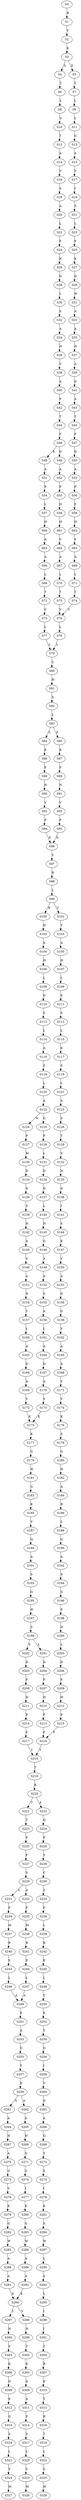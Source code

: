 strict digraph  {
	S0 -> S1 [ label = R ];
	S1 -> S2 [ label = Y ];
	S2 -> S3 [ label = K ];
	S3 -> S4 [ label = S ];
	S3 -> S5 [ label = E ];
	S4 -> S6 [ label = T ];
	S5 -> S7 [ label = T ];
	S6 -> S8 [ label = L ];
	S7 -> S9 [ label = L ];
	S8 -> S10 [ label = V ];
	S9 -> S11 [ label = V ];
	S10 -> S12 [ label = T ];
	S11 -> S13 [ label = G ];
	S12 -> S14 [ label = S ];
	S13 -> S15 [ label = S ];
	S14 -> S16 [ label = V ];
	S15 -> S17 [ label = V ];
	S16 -> S18 [ label = S ];
	S17 -> S19 [ label = I ];
	S18 -> S20 [ label = A ];
	S19 -> S21 [ label = S ];
	S20 -> S22 [ label = L ];
	S21 -> S23 [ label = L ];
	S22 -> S24 [ label = F ];
	S23 -> S25 [ label = F ];
	S24 -> S26 [ label = K ];
	S25 -> S27 [ label = K ];
	S26 -> S28 [ label = D ];
	S27 -> S29 [ label = D ];
	S28 -> S30 [ label = L ];
	S29 -> S31 [ label = W ];
	S30 -> S32 [ label = S ];
	S31 -> S33 [ label = A ];
	S32 -> S34 [ label = A ];
	S33 -> S35 [ label = A ];
	S34 -> S36 [ label = H ];
	S35 -> S37 [ label = H ];
	S36 -> S38 [ label = V ];
	S37 -> S39 [ label = A ];
	S38 -> S40 [ label = A ];
	S39 -> S41 [ label = D ];
	S40 -> S42 [ label = P ];
	S41 -> S43 [ label = A ];
	S42 -> S44 [ label = T ];
	S43 -> S45 [ label = T ];
	S44 -> S46 [ label = F ];
	S45 -> S47 [ label = F ];
	S46 -> S48 [ label = E ];
	S46 -> S49 [ label = D ];
	S47 -> S50 [ label = D ];
	S48 -> S51 [ label = A ];
	S49 -> S52 [ label = A ];
	S50 -> S53 [ label = A ];
	S51 -> S54 [ label = P ];
	S52 -> S55 [ label = P ];
	S53 -> S56 [ label = P ];
	S54 -> S57 [ label = L ];
	S55 -> S58 [ label = H ];
	S56 -> S59 [ label = F ];
	S57 -> S60 [ label = H ];
	S58 -> S61 [ label = H ];
	S59 -> S62 [ label = H ];
	S60 -> S63 [ label = A ];
	S61 -> S64 [ label = S ];
	S62 -> S65 [ label = S ];
	S63 -> S66 [ label = A ];
	S64 -> S67 [ label = A ];
	S65 -> S68 [ label = A ];
	S66 -> S69 [ label = L ];
	S67 -> S70 [ label = L ];
	S68 -> S71 [ label = L ];
	S69 -> S72 [ label = T ];
	S70 -> S73 [ label = T ];
	S71 -> S74 [ label = T ];
	S72 -> S75 [ label = V ];
	S73 -> S76 [ label = V ];
	S74 -> S76 [ label = V ];
	S75 -> S77 [ label = L ];
	S76 -> S78 [ label = L ];
	S77 -> S79 [ label = L ];
	S78 -> S79 [ label = L ];
	S79 -> S80 [ label = C ];
	S80 -> S81 [ label = H ];
	S81 -> S82 [ label = S ];
	S82 -> S83 [ label = L ];
	S83 -> S84 [ label = L ];
	S83 -> S85 [ label = F ];
	S84 -> S86 [ label = K ];
	S85 -> S87 [ label = K ];
	S86 -> S88 [ label = F ];
	S87 -> S89 [ label = F ];
	S88 -> S90 [ label = N ];
	S89 -> S91 [ label = N ];
	S90 -> S92 [ label = V ];
	S91 -> S93 [ label = V ];
	S92 -> S94 [ label = P ];
	S93 -> S95 [ label = P ];
	S94 -> S96 [ label = D ];
	S95 -> S96 [ label = D ];
	S96 -> S97 [ label = V ];
	S97 -> S98 [ label = R ];
	S98 -> S99 [ label = L ];
	S99 -> S100 [ label = K ];
	S99 -> S101 [ label = V ];
	S100 -> S102 [ label = H ];
	S101 -> S103 [ label = Y ];
	S102 -> S104 [ label = A ];
	S103 -> S105 [ label = A ];
	S104 -> S106 [ label = H ];
	S105 -> S107 [ label = H ];
	S106 -> S108 [ label = L ];
	S107 -> S109 [ label = L ];
	S108 -> S110 [ label = D ];
	S109 -> S111 [ label = E ];
	S110 -> S112 [ label = S ];
	S111 -> S113 [ label = S ];
	S112 -> S114 [ label = L ];
	S113 -> S115 [ label = L ];
	S114 -> S116 [ label = A ];
	S115 -> S117 [ label = K ];
	S116 -> S118 [ label = S ];
	S117 -> S119 [ label = S ];
	S118 -> S120 [ label = L ];
	S119 -> S121 [ label = L ];
	S120 -> S122 [ label = A ];
	S121 -> S123 [ label = A ];
	S122 -> S124 [ label = N ];
	S122 -> S125 [ label = G ];
	S123 -> S126 [ label = S ];
	S124 -> S127 [ label = P ];
	S125 -> S128 [ label = P ];
	S126 -> S129 [ label = T ];
	S127 -> S130 [ label = M ];
	S128 -> S131 [ label = L ];
	S129 -> S132 [ label = V ];
	S130 -> S133 [ label = D ];
	S131 -> S134 [ label = D ];
	S132 -> S135 [ label = N ];
	S133 -> S136 [ label = D ];
	S134 -> S137 [ label = D ];
	S135 -> S138 [ label = D ];
	S136 -> S139 [ label = V ];
	S137 -> S140 [ label = L ];
	S138 -> S141 [ label = I ];
	S139 -> S142 [ label = H ];
	S140 -> S143 [ label = H ];
	S141 -> S144 [ label = S ];
	S142 -> S145 [ label = A ];
	S143 -> S146 [ label = G ];
	S144 -> S147 [ label = K ];
	S145 -> S148 [ label = V ];
	S146 -> S149 [ label = A ];
	S147 -> S150 [ label = V ];
	S148 -> S151 [ label = A ];
	S149 -> S152 [ label = A ];
	S150 -> S153 [ label = A ];
	S151 -> S154 [ label = N ];
	S152 -> S155 [ label = S ];
	S153 -> S156 [ label = D ];
	S154 -> S157 [ label = T ];
	S155 -> S158 [ label = A ];
	S156 -> S159 [ label = G ];
	S157 -> S160 [ label = L ];
	S158 -> S161 [ label = L ];
	S159 -> S162 [ label = V ];
	S160 -> S163 [ label = A ];
	S161 -> S164 [ label = A ];
	S162 -> S165 [ label = A ];
	S163 -> S166 [ label = D ];
	S164 -> S167 [ label = D ];
	S165 -> S168 [ label = A ];
	S166 -> S169 [ label = A ];
	S167 -> S170 [ label = A ];
	S168 -> S171 [ label = V ];
	S169 -> S172 [ label = V ];
	S170 -> S173 [ label = V ];
	S171 -> S174 [ label = V ];
	S172 -> S175 [ label = K ];
	S173 -> S175 [ label = K ];
	S174 -> S176 [ label = K ];
	S175 -> S177 [ label = K ];
	S176 -> S178 [ label = S ];
	S177 -> S179 [ label = G ];
	S178 -> S180 [ label = G ];
	S179 -> S181 [ label = H ];
	S180 -> S182 [ label = H ];
	S181 -> S183 [ label = G ];
	S182 -> S184 [ label = A ];
	S183 -> S185 [ label = K ];
	S184 -> S186 [ label = R ];
	S185 -> S187 [ label = V ];
	S186 -> S188 [ label = L ];
	S187 -> S189 [ label = Q ];
	S188 -> S190 [ label = Q ];
	S189 -> S191 [ label = A ];
	S190 -> S192 [ label = A ];
	S191 -> S193 [ label = S ];
	S192 -> S194 [ label = S ];
	S193 -> S195 [ label = G ];
	S194 -> S196 [ label = G ];
	S195 -> S197 [ label = H ];
	S196 -> S198 [ label = S ];
	S197 -> S199 [ label = S ];
	S198 -> S200 [ label = H ];
	S199 -> S201 [ label = L ];
	S199 -> S202 [ label = V ];
	S200 -> S203 [ label = L ];
	S201 -> S204 [ label = D ];
	S202 -> S205 [ label = D ];
	S203 -> S206 [ label = D ];
	S204 -> S207 [ label = F ];
	S205 -> S208 [ label = F ];
	S206 -> S209 [ label = F ];
	S207 -> S210 [ label = H ];
	S208 -> S211 [ label = H ];
	S209 -> S212 [ label = H ];
	S210 -> S213 [ label = P ];
	S211 -> S214 [ label = P ];
	S212 -> S215 [ label = P ];
	S213 -> S216 [ label = F ];
	S214 -> S217 [ label = F ];
	S215 -> S216 [ label = F ];
	S216 -> S218 [ label = Y ];
	S217 -> S218 [ label = Y ];
	S218 -> S219 [ label = T ];
	S219 -> S220 [ label = K ];
	S220 -> S221 [ label = T ];
	S220 -> S222 [ label = A ];
	S221 -> S223 [ label = T ];
	S222 -> S224 [ label = Q ];
	S223 -> S225 [ label = P ];
	S224 -> S226 [ label = P ];
	S225 -> S227 [ label = F ];
	S226 -> S228 [ label = Y ];
	S227 -> S229 [ label = S ];
	S228 -> S230 [ label = C ];
	S229 -> S231 [ label = L ];
	S229 -> S232 [ label = A ];
	S230 -> S233 [ label = S ];
	S231 -> S234 [ label = F ];
	S232 -> S235 [ label = F ];
	S233 -> S236 [ label = F ];
	S234 -> S237 [ label = M ];
	S235 -> S238 [ label = M ];
	S236 -> S239 [ label = L ];
	S237 -> S240 [ label = R ];
	S238 -> S241 [ label = R ];
	S239 -> S242 [ label = R ];
	S240 -> S243 [ label = E ];
	S241 -> S244 [ label = E ];
	S242 -> S245 [ label = E ];
	S243 -> S246 [ label = L ];
	S244 -> S247 [ label = L ];
	S245 -> S248 [ label = L ];
	S246 -> S249 [ label = A ];
	S247 -> S249 [ label = A ];
	S248 -> S250 [ label = T ];
	S249 -> S251 [ label = E ];
	S250 -> S252 [ label = E ];
	S251 -> S253 [ label = A ];
	S252 -> S254 [ label = T ];
	S253 -> S255 [ label = G ];
	S254 -> S256 [ label = G ];
	S255 -> S257 [ label = Y ];
	S256 -> S258 [ label = I ];
	S257 -> S259 [ label = E ];
	S258 -> S260 [ label = V ];
	S259 -> S261 [ label = G ];
	S259 -> S262 [ label = A ];
	S260 -> S263 [ label = D ];
	S261 -> S264 [ label = A ];
	S262 -> S265 [ label = G ];
	S263 -> S266 [ label = A ];
	S264 -> S267 [ label = H ];
	S265 -> S268 [ label = H ];
	S266 -> S269 [ label = Q ];
	S267 -> S270 [ label = A ];
	S268 -> S271 [ label = G ];
	S269 -> S272 [ label = T ];
	S270 -> S273 [ label = G ];
	S271 -> S274 [ label = G ];
	S272 -> S275 [ label = S ];
	S273 -> S276 [ label = V ];
	S274 -> S277 [ label = I ];
	S275 -> S278 [ label = I ];
	S276 -> S279 [ label = K ];
	S277 -> S280 [ label = K ];
	S278 -> S281 [ label = K ];
	S279 -> S282 [ label = G ];
	S280 -> S283 [ label = G ];
	S281 -> S284 [ label = S ];
	S282 -> S285 [ label = W ];
	S283 -> S286 [ label = W ];
	S284 -> S287 [ label = W ];
	S285 -> S288 [ label = A ];
	S286 -> S289 [ label = A ];
	S287 -> S290 [ label = L ];
	S288 -> S291 [ label = A ];
	S289 -> S292 [ label = A ];
	S290 -> S293 [ label = S ];
	S291 -> S294 [ label = K ];
	S292 -> S294 [ label = K ];
	S293 -> S295 [ label = L ];
	S294 -> S296 [ label = V ];
	S294 -> S297 [ label = I ];
	S295 -> S298 [ label = I ];
	S296 -> S299 [ label = N ];
	S297 -> S300 [ label = N ];
	S298 -> S301 [ label = I ];
	S299 -> S302 [ label = T ];
	S300 -> S303 [ label = S ];
	S301 -> S304 [ label = T ];
	S302 -> S305 [ label = K ];
	S303 -> S306 [ label = K ];
	S304 -> S307 [ label = R ];
	S305 -> S308 [ label = D ];
	S306 -> S309 [ label = D ];
	S307 -> S310 [ label = E ];
	S308 -> S311 [ label = A ];
	S309 -> S312 [ label = E ];
	S310 -> S313 [ label = T ];
	S311 -> S314 [ label = P ];
	S312 -> S315 [ label = G ];
	S313 -> S316 [ label = R ];
	S314 -> S317 [ label = S ];
	S315 -> S318 [ label = S ];
	S316 -> S319 [ label = T ];
	S317 -> S320 [ label = L ];
	S318 -> S321 [ label = L ];
	S319 -> S322 [ label = L ];
	S320 -> S323 [ label = V ];
	S321 -> S324 [ label = V ];
	S322 -> S325 [ label = S ];
	S323 -> S326 [ label = M ];
	S324 -> S327 [ label = M ];
	S325 -> S328 [ label = M ];
}
